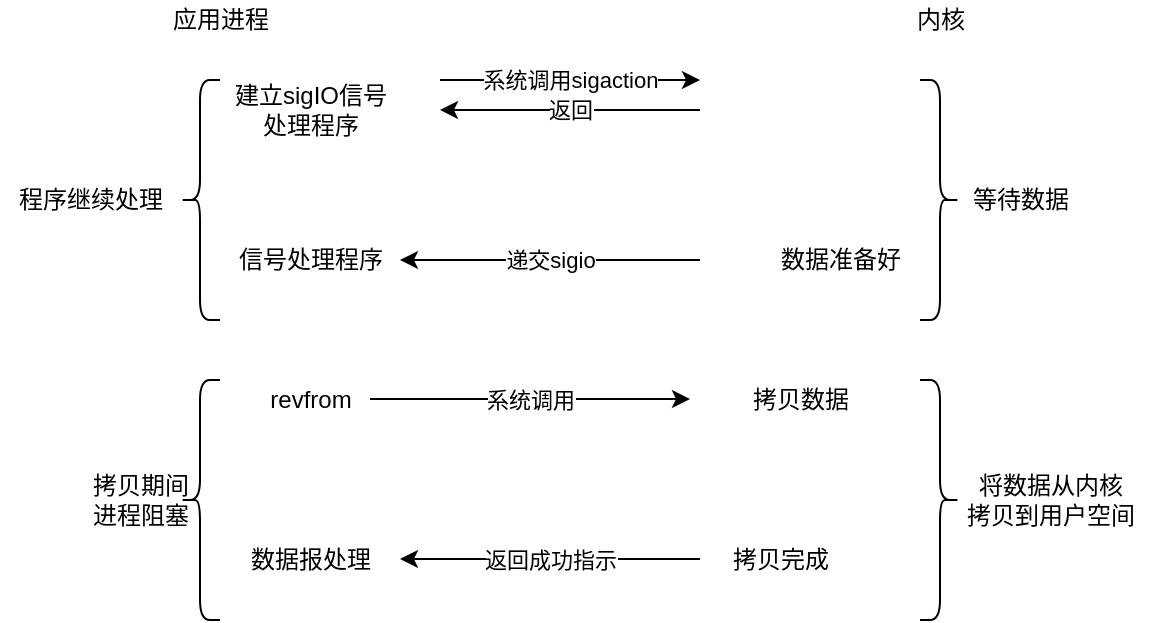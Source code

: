 <mxfile version="14.8.0" type="github">
  <diagram id="Tvu1q7hPqhanhSPyhdGE" name="Page-1">
    <mxGraphModel dx="788" dy="538" grid="1" gridSize="10" guides="1" tooltips="1" connect="1" arrows="1" fold="1" page="1" pageScale="1" pageWidth="827" pageHeight="1169" math="0" shadow="0">
      <root>
        <mxCell id="0" />
        <mxCell id="1" parent="0" />
        <mxCell id="Hd_N66Ec7WaEtZcHtNf3-1" value="" style="shape=curlyBracket;whiteSpace=wrap;html=1;rounded=1;" vertex="1" parent="1">
          <mxGeometry x="210" y="120" width="20" height="120" as="geometry" />
        </mxCell>
        <mxCell id="Hd_N66Ec7WaEtZcHtNf3-2" value="" style="shape=curlyBracket;whiteSpace=wrap;html=1;rounded=1;" vertex="1" parent="1">
          <mxGeometry x="210" y="270" width="20" height="120" as="geometry" />
        </mxCell>
        <mxCell id="Hd_N66Ec7WaEtZcHtNf3-4" value="" style="shape=curlyBracket;whiteSpace=wrap;html=1;rounded=1;flipH=1;" vertex="1" parent="1">
          <mxGeometry x="580" y="120" width="20" height="120" as="geometry" />
        </mxCell>
        <mxCell id="Hd_N66Ec7WaEtZcHtNf3-6" value="" style="shape=curlyBracket;whiteSpace=wrap;html=1;rounded=1;flipH=1;" vertex="1" parent="1">
          <mxGeometry x="580" y="270" width="20" height="120" as="geometry" />
        </mxCell>
        <mxCell id="Hd_N66Ec7WaEtZcHtNf3-7" value="应用进程" style="text;html=1;align=center;verticalAlign=middle;resizable=0;points=[];autosize=1;strokeColor=none;" vertex="1" parent="1">
          <mxGeometry x="200" y="80" width="60" height="20" as="geometry" />
        </mxCell>
        <mxCell id="Hd_N66Ec7WaEtZcHtNf3-8" value="内核" style="text;html=1;align=center;verticalAlign=middle;resizable=0;points=[];autosize=1;strokeColor=none;" vertex="1" parent="1">
          <mxGeometry x="570" y="80" width="40" height="20" as="geometry" />
        </mxCell>
        <mxCell id="Hd_N66Ec7WaEtZcHtNf3-9" value="建立sigIO信号&lt;br&gt;处理程序" style="text;html=1;align=center;verticalAlign=middle;resizable=0;points=[];autosize=1;strokeColor=none;" vertex="1" parent="1">
          <mxGeometry x="230" y="120" width="90" height="30" as="geometry" />
        </mxCell>
        <mxCell id="Hd_N66Ec7WaEtZcHtNf3-10" value="" style="endArrow=classic;html=1;" edge="1" parent="1">
          <mxGeometry relative="1" as="geometry">
            <mxPoint x="340" y="120" as="sourcePoint" />
            <mxPoint x="470" y="120" as="targetPoint" />
          </mxGeometry>
        </mxCell>
        <mxCell id="Hd_N66Ec7WaEtZcHtNf3-11" value="系统调用sigaction" style="edgeLabel;resizable=0;html=1;align=center;verticalAlign=middle;" connectable="0" vertex="1" parent="Hd_N66Ec7WaEtZcHtNf3-10">
          <mxGeometry relative="1" as="geometry" />
        </mxCell>
        <mxCell id="Hd_N66Ec7WaEtZcHtNf3-12" value="" style="endArrow=classic;html=1;" edge="1" parent="1">
          <mxGeometry relative="1" as="geometry">
            <mxPoint x="470" y="135" as="sourcePoint" />
            <mxPoint x="340" y="135" as="targetPoint" />
          </mxGeometry>
        </mxCell>
        <mxCell id="Hd_N66Ec7WaEtZcHtNf3-13" value="返回" style="edgeLabel;resizable=0;html=1;align=center;verticalAlign=middle;" connectable="0" vertex="1" parent="Hd_N66Ec7WaEtZcHtNf3-12">
          <mxGeometry relative="1" as="geometry" />
        </mxCell>
        <mxCell id="Hd_N66Ec7WaEtZcHtNf3-14" value="数据准备好" style="text;html=1;align=center;verticalAlign=middle;resizable=0;points=[];autosize=1;strokeColor=none;" vertex="1" parent="1">
          <mxGeometry x="500" y="200" width="80" height="20" as="geometry" />
        </mxCell>
        <mxCell id="Hd_N66Ec7WaEtZcHtNf3-15" value="信号处理程序" style="text;html=1;align=center;verticalAlign=middle;resizable=0;points=[];autosize=1;strokeColor=none;" vertex="1" parent="1">
          <mxGeometry x="230" y="200" width="90" height="20" as="geometry" />
        </mxCell>
        <mxCell id="Hd_N66Ec7WaEtZcHtNf3-16" value="拷贝数据" style="text;html=1;align=center;verticalAlign=middle;resizable=0;points=[];autosize=1;strokeColor=none;" vertex="1" parent="1">
          <mxGeometry x="490" y="270" width="60" height="20" as="geometry" />
        </mxCell>
        <mxCell id="Hd_N66Ec7WaEtZcHtNf3-17" value="拷贝完成" style="text;html=1;align=center;verticalAlign=middle;resizable=0;points=[];autosize=1;strokeColor=none;" vertex="1" parent="1">
          <mxGeometry x="480" y="350" width="60" height="20" as="geometry" />
        </mxCell>
        <mxCell id="Hd_N66Ec7WaEtZcHtNf3-18" value="revfrom" style="text;html=1;align=center;verticalAlign=middle;resizable=0;points=[];autosize=1;strokeColor=none;" vertex="1" parent="1">
          <mxGeometry x="245" y="270" width="60" height="20" as="geometry" />
        </mxCell>
        <mxCell id="Hd_N66Ec7WaEtZcHtNf3-19" value="数据报处理" style="text;html=1;align=center;verticalAlign=middle;resizable=0;points=[];autosize=1;strokeColor=none;" vertex="1" parent="1">
          <mxGeometry x="235" y="350" width="80" height="20" as="geometry" />
        </mxCell>
        <mxCell id="Hd_N66Ec7WaEtZcHtNf3-20" value="系统调用" style="endArrow=classic;html=1;" edge="1" parent="1">
          <mxGeometry relative="1" as="geometry">
            <mxPoint x="305" y="279.5" as="sourcePoint" />
            <mxPoint x="465" y="279.5" as="targetPoint" />
          </mxGeometry>
        </mxCell>
        <mxCell id="Hd_N66Ec7WaEtZcHtNf3-23" value="" style="endArrow=classic;html=1;" edge="1" parent="1" target="Hd_N66Ec7WaEtZcHtNf3-15">
          <mxGeometry relative="1" as="geometry">
            <mxPoint x="470" y="210" as="sourcePoint" />
            <mxPoint x="460" y="210" as="targetPoint" />
          </mxGeometry>
        </mxCell>
        <mxCell id="Hd_N66Ec7WaEtZcHtNf3-24" value="递交sigio" style="edgeLabel;resizable=0;html=1;align=center;verticalAlign=middle;" connectable="0" vertex="1" parent="Hd_N66Ec7WaEtZcHtNf3-23">
          <mxGeometry relative="1" as="geometry" />
        </mxCell>
        <mxCell id="Hd_N66Ec7WaEtZcHtNf3-25" value="" style="endArrow=classic;html=1;" edge="1" parent="1">
          <mxGeometry relative="1" as="geometry">
            <mxPoint x="470" y="359.5" as="sourcePoint" />
            <mxPoint x="320" y="359.5" as="targetPoint" />
          </mxGeometry>
        </mxCell>
        <mxCell id="Hd_N66Ec7WaEtZcHtNf3-26" value="返回成功指示" style="edgeLabel;resizable=0;html=1;align=center;verticalAlign=middle;" connectable="0" vertex="1" parent="Hd_N66Ec7WaEtZcHtNf3-25">
          <mxGeometry relative="1" as="geometry" />
        </mxCell>
        <mxCell id="Hd_N66Ec7WaEtZcHtNf3-28" value="程序继续处理" style="text;html=1;align=center;verticalAlign=middle;resizable=0;points=[];autosize=1;strokeColor=none;" vertex="1" parent="1">
          <mxGeometry x="120" y="170" width="90" height="20" as="geometry" />
        </mxCell>
        <mxCell id="Hd_N66Ec7WaEtZcHtNf3-29" value="等待数据" style="text;html=1;align=center;verticalAlign=middle;resizable=0;points=[];autosize=1;strokeColor=none;" vertex="1" parent="1">
          <mxGeometry x="600" y="170" width="60" height="20" as="geometry" />
        </mxCell>
        <mxCell id="Hd_N66Ec7WaEtZcHtNf3-30" value="将数据从内核&lt;br&gt;拷贝到用户空间" style="text;html=1;align=center;verticalAlign=middle;resizable=0;points=[];autosize=1;strokeColor=none;" vertex="1" parent="1">
          <mxGeometry x="595" y="315" width="100" height="30" as="geometry" />
        </mxCell>
        <mxCell id="Hd_N66Ec7WaEtZcHtNf3-31" value="拷贝期间&lt;br&gt;进程阻塞" style="text;html=1;align=center;verticalAlign=middle;resizable=0;points=[];autosize=1;strokeColor=none;" vertex="1" parent="1">
          <mxGeometry x="160" y="315" width="60" height="30" as="geometry" />
        </mxCell>
      </root>
    </mxGraphModel>
  </diagram>
</mxfile>
